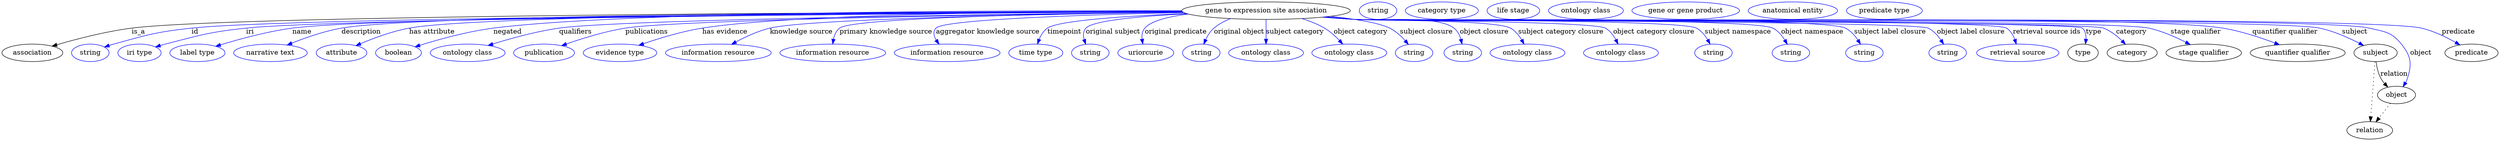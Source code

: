 digraph {
	graph [bb="0,0,5125,283"];
	node [label="\N"];
	"gene to expression site association"	[height=0.5,
		label="gene to expression site association",
		pos="2594.4,265",
		width=4.8024];
	association	[height=0.5,
		pos="62.394,178",
		width=1.7332];
	"gene to expression site association" -> association	[label=is_a,
		lp="280.39,221.5",
		pos="e,102.91,191.8 2421.7,263.65 1918.8,262.31 477.63,256.12 266.39,229 213.1,222.16 153.57,206.63 112.64,194.68"];
	id	[color=blue,
		height=0.5,
		label=string,
		pos="181.39,178",
		width=1.0652];
	"gene to expression site association" -> id	[color=blue,
		label=id,
		lp="395.39,221.5",
		pos="e,210.38,189.98 2422.2,263.14 1938.2,260.46 587.79,251.07 388.39,229 316.66,221.06 298.9,215.43 229.39,196 226.29,195.13 223.09,\
194.17 219.89,193.15",
		style=solid];
	iri	[color=blue,
		height=0.5,
		label="iri type",
		pos="282.39,178",
		width=1.2277];
	"gene to expression site association" -> iri	[color=blue,
		label=iri,
		lp="508.39,221.5",
		pos="e,315.3,190.19 2422.7,262.91 1956.3,259.71 688.61,249.23 500.39,229 426.04,221.01 407.78,214.78 335.39,196 332.02,195.12 328.54,\
194.16 325.06,193.14",
		style=solid];
	name	[color=blue,
		height=0.5,
		label="label type",
		pos="401.39,178",
		width=1.5707];
	"gene to expression site association" -> name	[color=blue,
		label=name,
		lp="615.39,221.5",
		pos="e,439.15,191.55 2421.9,263.3 1969.8,261.13 773.33,253.15 595.39,229 544.62,222.11 488.03,206.59 449.14,194.65",
		style=solid];
	description	[color=blue,
		height=0.5,
		label="narrative text",
		pos="551.39,178",
		width=2.0943];
	"gene to expression site association" -> description	[color=blue,
		label=description,
		lp="735.89,221.5",
		pos="e,585.2,194.16 2421.7,263.92 1985.6,263.28 862.22,258.72 695.39,229 660.55,222.79 622.82,209.43 594.72,198.07",
		style=solid];
	"has attribute"	[color=blue,
		height=0.5,
		label=attribute,
		pos="696.39,178",
		width=1.4443];
	"gene to expression site association" -> "has attribute"	[color=blue,
		label="has attribute",
		lp="881.39,221.5",
		pos="e,726.02,192.95 2421.6,263.77 2008.6,262.77 987.21,257.4 834.39,229 799.92,222.59 762.64,208.63 735.52,197.08",
		style=solid];
	negated	[color=blue,
		height=0.5,
		label=boolean,
		pos="813.39,178",
		width=1.2999];
	"gene to expression site association" -> negated	[color=blue,
		label=negated,
		lp="1036.4,221.5",
		pos="e,847.23,190.47 2421.3,264.79 2068.3,265.64 1276.1,263.47 1007.4,229 954.82,222.26 896.1,205.83 857.18,193.63",
		style=solid];
	qualifiers	[color=blue,
		height=0.5,
		label="ontology class",
		pos="954.39,178",
		width=2.1304];
	"gene to expression site association" -> qualifiers	[color=blue,
		label=qualifiers,
		lp="1175.9,221.5",
		pos="e,996.36,193.22 2423.6,262.14 2067,257.94 1266,246.67 1142.4,229 1095.4,222.29 1043.4,207.89 1006,196.26",
		style=solid];
	publications	[color=blue,
		height=0.5,
		label=publication,
		pos="1111.4,178",
		width=1.7332];
	"gene to expression site association" -> publications	[color=blue,
		label=publications,
		lp="1322.4,221.5",
		pos="e,1147.2,192.74 2423.9,261.98 2093.5,257.69 1388.3,246.6 1278.4,229 1236.2,222.25 1189.8,207.76 1156.7,196.1",
		style=solid];
	"has evidence"	[color=blue,
		height=0.5,
		label="evidence type",
		pos="1267.4,178",
		width=2.0943];
	"gene to expression site association" -> "has evidence"	[color=blue,
		label="has evidence",
		lp="1482.9,221.5",
		pos="e,1306,193.53 2421.5,264.22 2146.2,263.64 1620.7,258.53 1436.4,229 1394.7,222.32 1348.9,208.33 1315.5,196.84",
		style=solid];
	"knowledge source"	[color=blue,
		height=0.5,
		label="information resource",
		pos="1469.4,178",
		width=3.015];
	"gene to expression site association" -> "knowledge source"	[color=blue,
		label="knowledge source",
		lp="1639.9,221.5",
		pos="e,1496.6,195.62 2423.8,261.9 2155,258.03 1655.2,248.33 1575.4,229 1551,223.09 1525.5,211.25 1505.6,200.58",
		style=solid];
	"primary knowledge source"	[color=blue,
		height=0.5,
		label="information resource",
		pos="1704.4,178",
		width=3.015];
	"gene to expression site association" -> "primary knowledge source"	[color=blue,
		label="primary knowledge source",
		lp="1813.4,221.5",
		pos="e,1704.4,196.16 2423.4,262.29 2176.3,259.09 1745.5,250.46 1718.4,229 1711.4,223.46 1707.7,214.7 1705.8,206.06",
		style=solid];
	"aggregator knowledge source"	[color=blue,
		height=0.5,
		label="information resource",
		pos="1939.4,178",
		width=3.015];
	"gene to expression site association" -> "aggregator knowledge source"	[color=blue,
		label="aggregator knowledge source",
		lp="2022.9,221.5",
		pos="e,1922.7,195.92 2425.5,261.03 2230.4,256.75 1933.7,247.27 1916.4,229 1909.8,222.04 1911.9,212.84 1916.9,204.23",
		style=solid];
	timepoint	[color=blue,
		height=0.5,
		label="time type",
		pos="2121.4,178",
		width=1.5346];
	"gene to expression site association" -> timepoint	[color=blue,
		label=timepoint,
		lp="2180.4,221.5",
		pos="e,2125,196.29 2430.9,259.14 2312.4,254.29 2169,245.17 2145.4,229 2137.4,223.54 2132,214.69 2128.4,205.94",
		style=solid];
	"original subject"	[color=blue,
		height=0.5,
		label=string,
		pos="2233.4,178",
		width=1.0652];
	"gene to expression site association" -> "original subject"	[color=blue,
		label="original subject",
		lp="2280.4,221.5",
		pos="e,2224,195.81 2432.6,258.64 2339.8,253.84 2239,245 2224.4,229 2218.6,222.62 2218.5,213.83 2220.7,205.39",
		style=solid];
	"original predicate"	[color=blue,
		height=0.5,
		label=uriorcurie,
		pos="2347.4,178",
		width=1.5887];
	"gene to expression site association" -> "original predicate"	[color=blue,
		label="original predicate",
		lp="2408.9,221.5",
		pos="e,2341.3,196.26 2435,257.97 2394.4,252.94 2358.6,244.16 2345.4,229 2340,222.82 2338.9,214.42 2339.6,206.27",
		style=solid];
	"original object"	[color=blue,
		height=0.5,
		label=string,
		pos="2461.4,178",
		width=1.0652];
	"gene to expression site association" -> "original object"	[color=blue,
		label="original object",
		lp="2538.9,221.5",
		pos="e,2466.5,195.98 2521.3,248.57 2509.1,243.72 2497.2,237.35 2487.4,229 2480,222.74 2474.5,213.87 2470.4,205.33",
		style=solid];
	"subject category"	[color=blue,
		height=0.5,
		label="ontology class",
		pos="2594.4,178",
		width=2.1304];
	"gene to expression site association" -> "subject category"	[color=blue,
		label="subject category",
		lp="2653.9,221.5",
		pos="e,2594.4,196.18 2594.4,246.8 2594.4,235.16 2594.4,219.55 2594.4,206.24",
		style=solid];
	"object category"	[color=blue,
		height=0.5,
		label="ontology class",
		pos="2765.4,178",
		width=2.1304];
	"gene to expression site association" -> "object category"	[color=blue,
		label="object category",
		lp="2788.9,221.5",
		pos="e,2751.9,196.04 2668.2,248.68 2684,243.72 2700.3,237.28 2714.4,229 2725.8,222.34 2736.5,212.6 2745.1,203.48",
		style=solid];
	"subject closure"	[color=blue,
		height=0.5,
		label=string,
		pos="2898.4,178",
		width=1.0652];
	"gene to expression site association" -> "subject closure"	[color=blue,
		label="subject closure",
		lp="2923.9,221.5",
		pos="e,2886.8,195.3 2727,253.43 2776.7,247.85 2826.5,239.87 2848.4,229 2860.6,222.94 2871.6,212.74 2880.2,203.13",
		style=solid];
	"object closure"	[color=blue,
		height=0.5,
		label=string,
		pos="2998.4,178",
		width=1.0652];
	"gene to expression site association" -> "object closure"	[color=blue,
		label="object closure",
		lp="3042.4,221.5",
		pos="e,2996.9,196.12 2718.2,252.35 2737.7,250.54 2757.6,248.71 2776.4,247 2821.7,242.88 2944.3,256.78 2980.4,229 2987.6,223.41 2992,214.65 \
2994.6,206.01",
		style=solid];
	"subject category closure"	[color=blue,
		height=0.5,
		label="ontology class",
		pos="3131.4,178",
		width=2.1304];
	"gene to expression site association" -> "subject category closure"	[color=blue,
		label="subject category closure",
		lp="3199.9,221.5",
		pos="e,3124.3,196.05 2715.2,252.08 2735.6,250.25 2756.6,248.48 2776.4,247 2811.9,244.34 3065.3,246.33 3096.4,229 3106.1,223.59 3113.7,\
214.2 3119.4,205.02",
		style=solid];
	"object category closure"	[color=blue,
		height=0.5,
		label="ontology class",
		pos="3323.4,178",
		width=2.1304];
	"gene to expression site association" -> "object category closure"	[color=blue,
		label="object category closure",
		lp="3390.9,221.5",
		pos="e,3317.4,196.09 2713.3,251.89 2734.3,250.04 2756,248.31 2776.4,247 2805,245.17 3266.5,243.18 3291.4,229 3300.8,223.64 3307.9,214.27 \
3312.9,205.07",
		style=solid];
	"subject namespace"	[color=blue,
		height=0.5,
		label=string,
		pos="3513.4,178",
		width=1.0652];
	"gene to expression site association" -> "subject namespace"	[color=blue,
		label="subject namespace",
		lp="3563.4,221.5",
		pos="e,3506.4,196.17 2712.3,251.82 2733.6,249.95 2755.6,248.23 2776.4,247 2815.3,244.68 3444,247.46 3478.4,229 3488.2,223.74 3495.8,214.38 \
3501.5,205.17",
		style=solid];
	"object namespace"	[color=blue,
		height=0.5,
		label=string,
		pos="3672.4,178",
		width=1.0652];
	"gene to expression site association" -> "object namespace"	[color=blue,
		label="object namespace",
		lp="3716.4,221.5",
		pos="e,3665,195.72 2711.8,251.78 2733.3,249.9 2755.5,248.19 2776.4,247 2824,244.28 3593,250.93 3635.4,229 3645.7,223.66 3653.9,213.98 \
3659.9,204.54",
		style=solid];
	"subject label closure"	[color=blue,
		height=0.5,
		label=string,
		pos="3823.4,178",
		width=1.0652];
	"gene to expression site association" -> "subject label closure"	[color=blue,
		label="subject label closure",
		lp="3876.4,221.5",
		pos="e,3815.4,195.76 2711.8,251.73 2733.3,249.85 2755.5,248.16 2776.4,247 2832.3,243.89 3734.3,254.02 3784.4,229 3795.1,223.65 3803.7,\
213.83 3810.2,204.3",
		style=solid];
	"object label closure"	[color=blue,
		height=0.5,
		label=string,
		pos="3994.4,178",
		width=1.0652];
	"gene to expression site association" -> "object label closure"	[color=blue,
		label="object label closure",
		lp="4041.9,221.5",
		pos="e,3986.1,195.78 2711.3,251.73 2732.9,249.84 2755.3,248.14 2776.4,247 2809.1,245.23 3925,243.4 3954.4,229 3965.2,223.68 3974.1,213.86 \
3980.7,204.32",
		style=solid];
	"retrieval source ids"	[color=blue,
		height=0.5,
		label="retrieval source",
		pos="4138.4,178",
		width=2.347];
	"gene to expression site association" -> "retrieval source ids"	[color=blue,
		label="retrieval source ids",
		lp="4197.9,221.5",
		pos="e,4135.4,196 2711.3,251.69 2732.9,249.81 2755.3,248.12 2776.4,247 2813.5,245.02 4084.2,249.28 4115.4,229 4123.5,223.7 4128.8,214.72 \
4132.3,205.82",
		style=solid];
	type	[height=0.5,
		pos="4272.4,178",
		width=0.86659];
	"gene to expression site association" -> type	[color=blue,
		label=type,
		lp="4294.4,221.5",
		pos="e,4277.5,196.18 2711.3,251.67 2732.9,249.79 2755.3,248.11 2776.4,247 2797.1,245.91 4256.7,243.62 4271.4,229 4277.4,223.09 4279,214.51 \
4278.6,206.12",
		style=solid];
	category	[height=0.5,
		pos="4373.4,178",
		width=1.4263];
	"gene to expression site association" -> category	[color=blue,
		label=category,
		lp="4371.9,221.5",
		pos="e,4359.8,195.45 2711.3,251.66 2732.9,249.78 2755.3,248.11 2776.4,247 2819.1,244.76 4274.4,243.95 4314.4,229 4329,223.56 4342.4,212.8 \
4352.8,202.65",
		style=solid];
	"stage qualifier"	[height=0.5,
		pos="4520.4,178",
		width=2.1484];
	"gene to expression site association" -> "stage qualifier"	[color=blue,
		label="stage qualifier",
		lp="4503.9,221.5",
		pos="e,4492.7,195.08 2711.3,251.65 2732.9,249.77 2755.3,248.1 2776.4,247 2866.9,242.28 4318.8,248.23 4407.4,229 4434.1,223.21 4462.1,\
210.83 4483.6,199.84",
		style=solid];
	"quantifier qualifier"	[height=0.5,
		pos="4713.4,178",
		width=2.7081];
	"gene to expression site association" -> "quantifier qualifier"	[color=blue,
		label="quantifier qualifier",
		lp="4687.4,221.5",
		pos="e,4675.9,194.73 2710.8,251.68 2732.6,249.78 2755.2,248.1 2776.4,247 2974.3,236.78 4363.9,260.96 4559.4,229 4596.3,222.96 4636.5,\
209.69 4666.5,198.33",
		style=solid];
	subject	[height=0.5,
		pos="4873.4,178",
		width=1.2277];
	"gene to expression site association" -> subject	[color=blue,
		label=subject,
		lp="4830.4,221.5",
		pos="e,4848.8,193.17 2710.8,251.66 2732.6,249.77 2755.2,248.09 2776.4,247 2886.4,241.37 4650.7,251.91 4758.4,229 4787.1,222.9 4817.4,\
209.36 4839.7,197.92",
		style=solid];
	object	[height=0.5,
		pos="4916.4,91",
		width=1.0832];
	"gene to expression site association" -> object	[color=blue,
		label=object,
		lp="4966.4,178",
		pos="e,4929.8,108.09 2710.8,251.65 2732.6,249.76 2755.2,248.08 2776.4,247 2892,241.11 4747.8,256.09 4860.4,229 4892.3,221.33 4906,221.67 \
4926.4,196 4945.8,171.57 4948.3,156.9 4939.4,127 4938.4,123.55 4936.9,120.13 4935.1,116.85",
		style=solid];
	predicate	[height=0.5,
		pos="5070.4,178",
		width=1.5165];
	"gene to expression site association" -> predicate	[color=blue,
		label=predicate,
		lp="5043.4,221.5",
		pos="e,5046.6,194.36 2710.8,251.64 2732.6,249.75 2755.2,248.08 2776.4,247 2898,240.83 4848.9,256.76 4967.4,229 4992.3,223.17 5018.2,210.57 \
5037.8,199.49",
		style=solid];
	association_type	[color=blue,
		height=0.5,
		label=string,
		pos="2823.4,265",
		width=1.0652];
	association_category	[color=blue,
		height=0.5,
		label="category type",
		pos="2954.4,265",
		width=2.0762];
	"gene to expression site association_stage qualifier"	[color=blue,
		height=0.5,
		label="life stage",
		pos="3101.4,265",
		width=1.4985];
	"gene to expression site association_quantifier qualifier"	[color=blue,
		height=0.5,
		label="ontology class",
		pos="3250.4,265",
		width=2.1304];
	subject -> object	[label=relation,
		lp="4911.4,134.5",
		pos="e,4898.5,107.23 4874.5,159.55 4875.7,149.57 4878.2,137.07 4883.4,127 4885.6,122.68 4888.5,118.52 4891.7,114.66"];
	relation	[height=0.5,
		pos="4861.4,18",
		width=1.2999];
	subject -> relation	[pos="e,4862.7,36.188 4872.1,159.79 4870,132.48 4866,78.994 4863.5,46.38",
		style=dotted];
	"gene to expression site association_subject"	[color=blue,
		height=0.5,
		label="gene or gene product",
		pos="3455.4,265",
		width=3.0692];
	object -> relation	[pos="e,4874.2,35.54 4903.9,73.889 4897,64.939 4888.2,53.617 4880.4,43.584",
		style=dotted];
	"gene to expression site association_object"	[color=blue,
		height=0.5,
		label="anatomical entity",
		pos="3675.4,265",
		width=2.5456];
	"gene to expression site association_predicate"	[color=blue,
		height=0.5,
		label="predicate type",
		pos="3863.4,265",
		width=2.1665];
}
